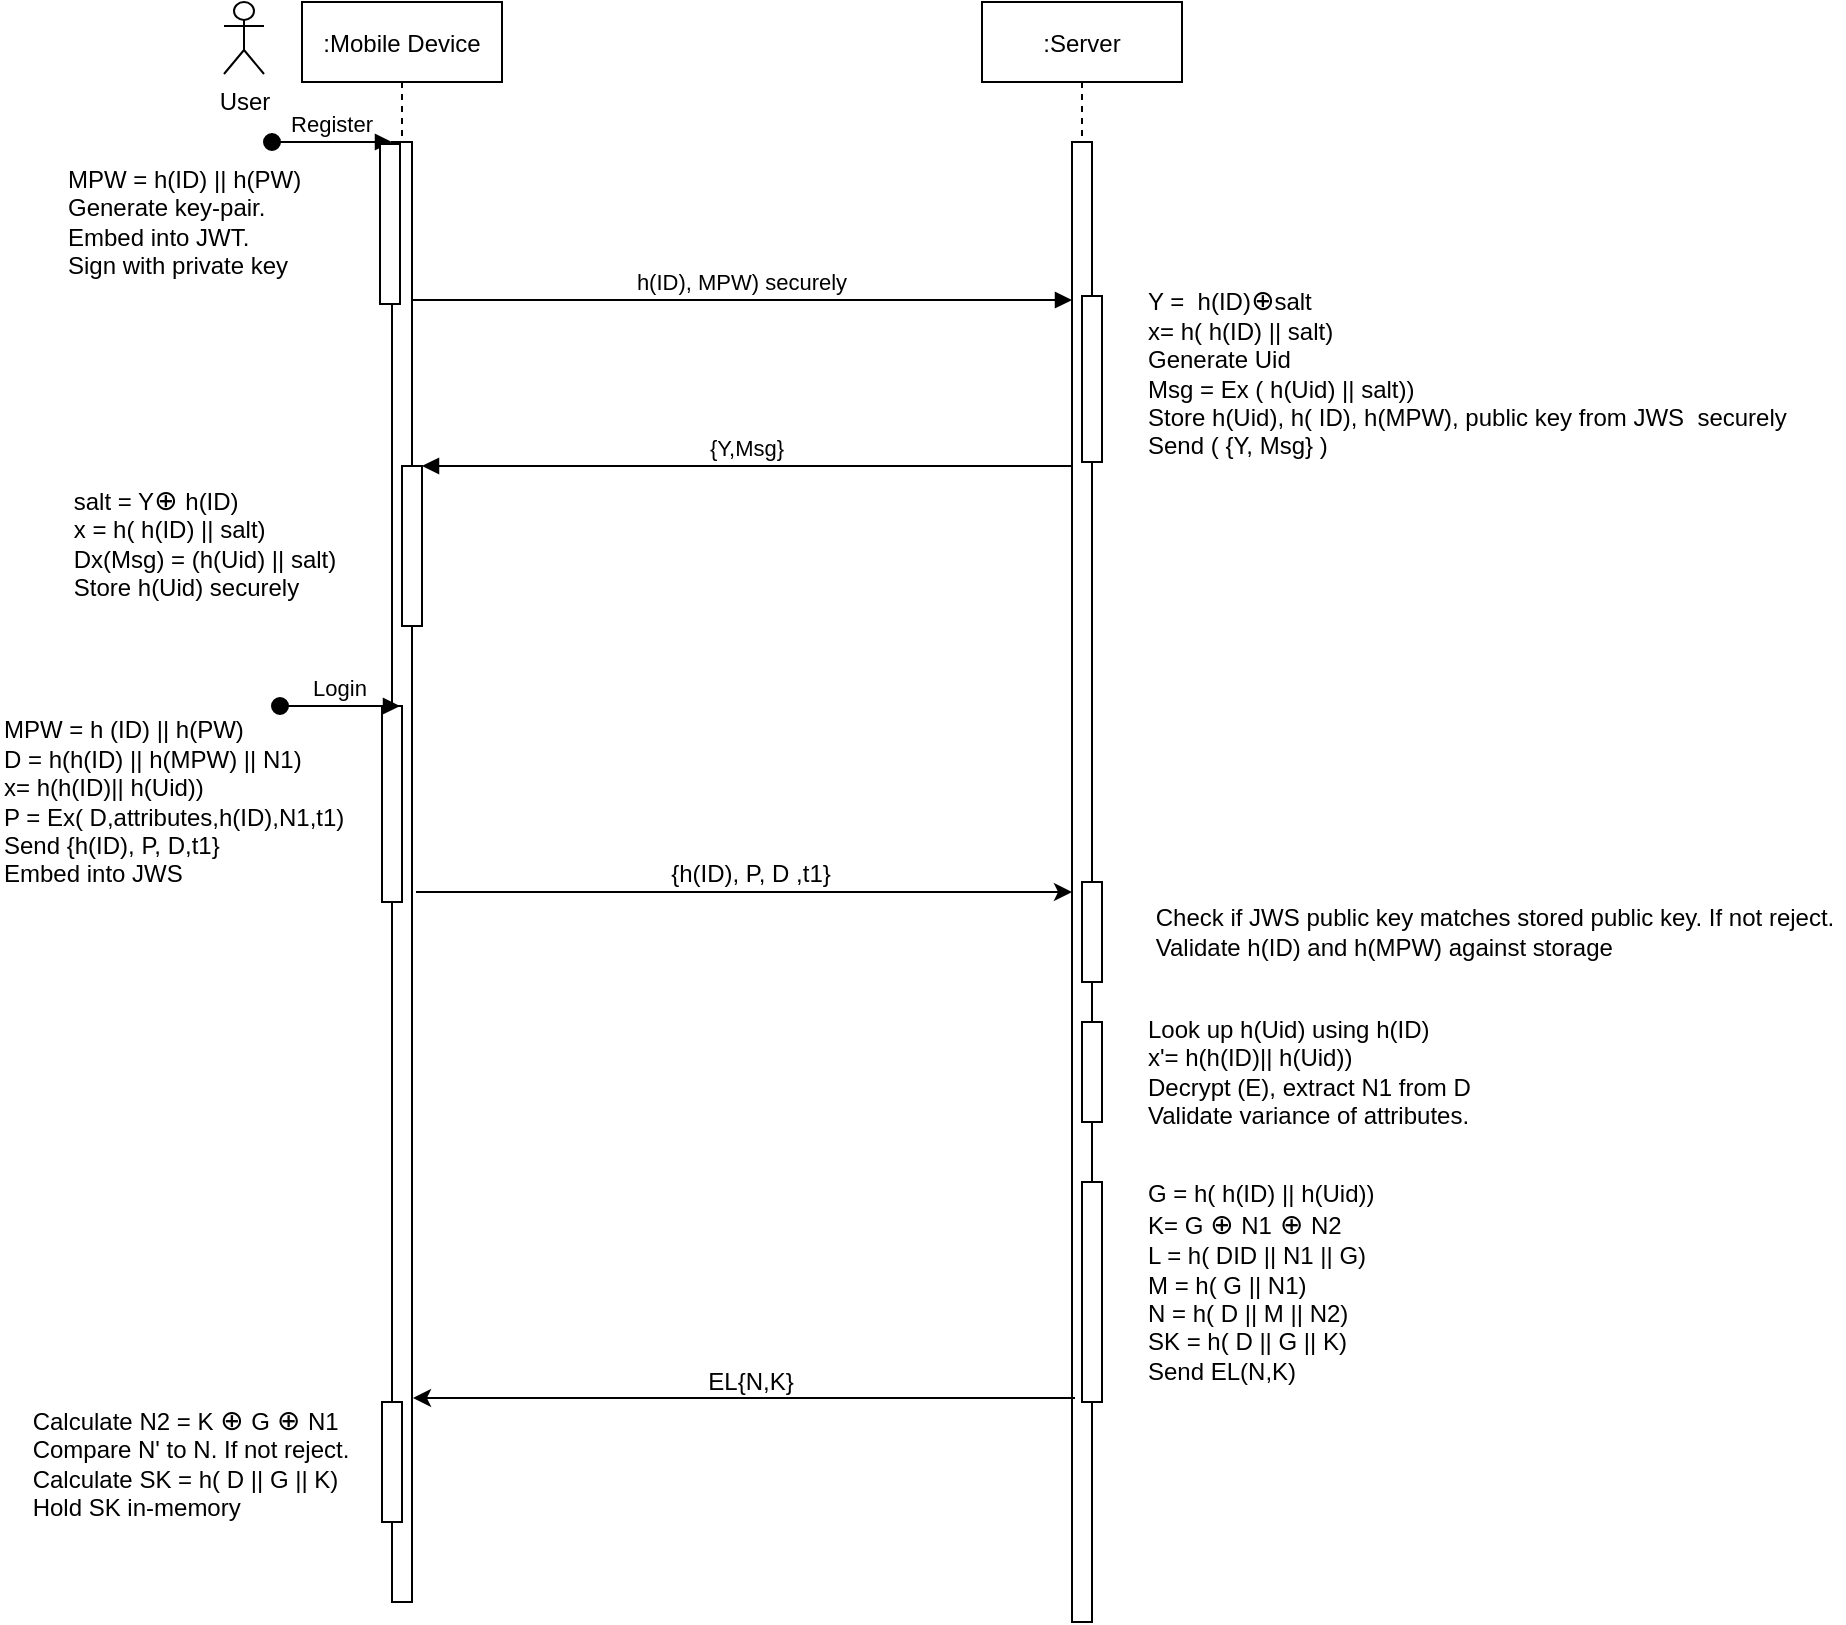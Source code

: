 <mxfile version="15.9.4" type="github">
  <diagram id="kgpKYQtTHZ0yAKxKKP6v" name="Page-1">
    <mxGraphModel dx="949" dy="571" grid="1" gridSize="10" guides="1" tooltips="1" connect="1" arrows="1" fold="1" page="1" pageScale="1" pageWidth="850" pageHeight="1100" math="0" shadow="0">
      <root>
        <mxCell id="0" />
        <mxCell id="1" parent="0" />
        <mxCell id="3nuBFxr9cyL0pnOWT2aG-1" value=":Mobile Device" style="shape=umlLifeline;perimeter=lifelinePerimeter;container=1;collapsible=0;recursiveResize=0;rounded=0;shadow=0;strokeWidth=1;" parent="1" vertex="1">
          <mxGeometry x="179" y="80" width="100" height="800" as="geometry" />
        </mxCell>
        <mxCell id="3nuBFxr9cyL0pnOWT2aG-2" value="" style="points=[];perimeter=orthogonalPerimeter;rounded=0;shadow=0;strokeWidth=1;" parent="3nuBFxr9cyL0pnOWT2aG-1" vertex="1">
          <mxGeometry x="45" y="70" width="10" height="730" as="geometry" />
        </mxCell>
        <mxCell id="3nuBFxr9cyL0pnOWT2aG-3" value="Register" style="verticalAlign=bottom;startArrow=oval;endArrow=block;startSize=8;shadow=0;strokeWidth=1;" parent="3nuBFxr9cyL0pnOWT2aG-1" target="3nuBFxr9cyL0pnOWT2aG-2" edge="1">
          <mxGeometry relative="1" as="geometry">
            <mxPoint x="-15" y="70" as="sourcePoint" />
          </mxGeometry>
        </mxCell>
        <mxCell id="3nuBFxr9cyL0pnOWT2aG-4" value="" style="points=[];perimeter=orthogonalPerimeter;rounded=0;shadow=0;strokeWidth=1;" parent="3nuBFxr9cyL0pnOWT2aG-1" vertex="1">
          <mxGeometry x="50" y="232" width="10" height="80" as="geometry" />
        </mxCell>
        <mxCell id="C2U9HuYAeTP8XwX2KnLO-2" value="" style="html=1;points=[];perimeter=orthogonalPerimeter;" parent="3nuBFxr9cyL0pnOWT2aG-1" vertex="1">
          <mxGeometry x="40" y="352" width="10" height="98" as="geometry" />
        </mxCell>
        <mxCell id="C2U9HuYAeTP8XwX2KnLO-4" value="" style="html=1;points=[];perimeter=orthogonalPerimeter;" parent="3nuBFxr9cyL0pnOWT2aG-1" vertex="1">
          <mxGeometry x="39" y="71" width="10" height="80" as="geometry" />
        </mxCell>
        <mxCell id="C2U9HuYAeTP8XwX2KnLO-9" value="Login" style="verticalAlign=bottom;startArrow=oval;endArrow=block;startSize=8;shadow=0;strokeWidth=1;" parent="3nuBFxr9cyL0pnOWT2aG-1" edge="1">
          <mxGeometry relative="1" as="geometry">
            <mxPoint x="-11" y="352" as="sourcePoint" />
            <mxPoint x="49" y="352" as="targetPoint" />
          </mxGeometry>
        </mxCell>
        <mxCell id="orVg1k1KsBT4zMQbl33w-8" value="" style="html=1;points=[];perimeter=orthogonalPerimeter;" parent="3nuBFxr9cyL0pnOWT2aG-1" vertex="1">
          <mxGeometry x="40" y="700" width="10" height="60" as="geometry" />
        </mxCell>
        <mxCell id="3nuBFxr9cyL0pnOWT2aG-5" value=":Server" style="shape=umlLifeline;perimeter=lifelinePerimeter;container=1;collapsible=0;recursiveResize=0;rounded=0;shadow=0;strokeWidth=1;" parent="1" vertex="1">
          <mxGeometry x="519" y="80" width="100" height="810" as="geometry" />
        </mxCell>
        <mxCell id="3nuBFxr9cyL0pnOWT2aG-6" value="" style="points=[];perimeter=orthogonalPerimeter;rounded=0;shadow=0;strokeWidth=1;" parent="3nuBFxr9cyL0pnOWT2aG-5" vertex="1">
          <mxGeometry x="45" y="70" width="10" height="740" as="geometry" />
        </mxCell>
        <mxCell id="C2U9HuYAeTP8XwX2KnLO-3" value="" style="html=1;points=[];perimeter=orthogonalPerimeter;" parent="3nuBFxr9cyL0pnOWT2aG-5" vertex="1">
          <mxGeometry x="50" y="147" width="10" height="83" as="geometry" />
        </mxCell>
        <mxCell id="C2U9HuYAeTP8XwX2KnLO-14" value="" style="html=1;points=[];perimeter=orthogonalPerimeter;fontFamily=Helvetica;fontSize=12;fontColor=#000000;" parent="3nuBFxr9cyL0pnOWT2aG-5" vertex="1">
          <mxGeometry x="50" y="440" width="10" height="50" as="geometry" />
        </mxCell>
        <mxCell id="orVg1k1KsBT4zMQbl33w-3" value="" style="html=1;points=[];perimeter=orthogonalPerimeter;fontFamily=Helvetica;fontSize=12;fontColor=#000000;" parent="3nuBFxr9cyL0pnOWT2aG-5" vertex="1">
          <mxGeometry x="50" y="510" width="10" height="50" as="geometry" />
        </mxCell>
        <mxCell id="orVg1k1KsBT4zMQbl33w-4" value="" style="html=1;points=[];perimeter=orthogonalPerimeter;fontFamily=Helvetica;fontSize=12;fontColor=#000000;" parent="3nuBFxr9cyL0pnOWT2aG-5" vertex="1">
          <mxGeometry x="50" y="590" width="10" height="110" as="geometry" />
        </mxCell>
        <mxCell id="3nuBFxr9cyL0pnOWT2aG-8" value="h(ID), MPW) securely" style="verticalAlign=bottom;endArrow=block;entryX=0;entryY=0;shadow=0;strokeWidth=1;" parent="1" edge="1">
          <mxGeometry relative="1" as="geometry">
            <mxPoint x="234" y="229" as="sourcePoint" />
            <mxPoint x="564" y="229.0" as="targetPoint" />
            <Array as="points">
              <mxPoint x="409" y="229" />
            </Array>
          </mxGeometry>
        </mxCell>
        <mxCell id="3nuBFxr9cyL0pnOWT2aG-9" value="{Y,Msg}" style="verticalAlign=bottom;endArrow=block;entryX=1;entryY=0;shadow=0;strokeWidth=1;" parent="1" target="3nuBFxr9cyL0pnOWT2aG-4" edge="1">
          <mxGeometry relative="1" as="geometry">
            <mxPoint x="564" y="312" as="sourcePoint" />
          </mxGeometry>
        </mxCell>
        <mxCell id="C2U9HuYAeTP8XwX2KnLO-1" value="User" style="shape=umlActor;verticalLabelPosition=bottom;verticalAlign=top;html=1;outlineConnect=0;" parent="1" vertex="1">
          <mxGeometry x="140" y="80" width="20" height="36" as="geometry" />
        </mxCell>
        <mxCell id="C2U9HuYAeTP8XwX2KnLO-5" value="MPW = h(ID) || h(PW)&amp;nbsp;&lt;br&gt;Generate key-pair.&lt;br&gt;Embed into JWT. &lt;br&gt;Sign with private key" style="text;html=1;align=left;verticalAlign=middle;resizable=0;points=[];autosize=1;strokeColor=none;fillColor=none;" parent="1" vertex="1">
          <mxGeometry x="60" y="160" width="140" height="60" as="geometry" />
        </mxCell>
        <mxCell id="C2U9HuYAeTP8XwX2KnLO-7" value="Y =&amp;nbsp; h(ID)&lt;span id=&quot;docs-internal-guid-e49e2a0b-7fff-2932-c1dd-dcc5686d5943&quot;&gt;&lt;span style=&quot;background-color: rgb(255 , 255 , 255) ; vertical-align: baseline&quot;&gt;&lt;font style=&quot;font-size: 14px&quot;&gt;⊕&lt;/font&gt;&lt;/span&gt;&lt;/span&gt;salt &lt;br&gt;x= h( h(ID) || salt)&lt;br&gt;Generate Uid&lt;br&gt;Msg = Ex ( h(Uid) || salt))&lt;br&gt;Store h(Uid), h( ID), h(MPW), public key from JWS&amp;nbsp; securely&lt;br&gt;Send ( {Y, Msg} )" style="text;html=1;align=left;verticalAlign=middle;resizable=0;points=[];autosize=1;strokeColor=none;fillColor=none;" parent="1" vertex="1">
          <mxGeometry x="600" y="220" width="330" height="90" as="geometry" />
        </mxCell>
        <mxCell id="C2U9HuYAeTP8XwX2KnLO-8" value="&lt;div style=&quot;text-align: left&quot;&gt;&lt;span&gt;salt = Y&lt;/span&gt;&lt;span style=&quot;font-size: 14px ; background-color: rgb(255 , 255 , 255)&quot;&gt;⊕ &lt;/span&gt;&lt;span style=&quot;background-color: rgb(255 , 255 , 255)&quot;&gt;h(ID)&lt;/span&gt;&lt;/div&gt;&lt;span style=&quot;background-color: rgb(255 , 255 , 255)&quot;&gt;&lt;div style=&quot;text-align: left&quot;&gt;x = h( h(ID) || salt)&lt;/div&gt;&lt;font style=&quot;font-size: 12px&quot;&gt;&lt;div style=&quot;text-align: left&quot;&gt;Dx(Msg) = &lt;span&gt;(h(Uid) || salt)&lt;/span&gt;&lt;/div&gt;&lt;/font&gt;&lt;/span&gt;&lt;span style=&quot;background-color: rgb(255 , 255 , 255)&quot;&gt;&lt;div style=&quot;text-align: left&quot;&gt;Store h(Uid) securely&lt;/div&gt;&lt;/span&gt;" style="text;html=1;align=center;verticalAlign=middle;resizable=0;points=[];autosize=1;strokeColor=none;fillColor=none;" parent="1" vertex="1">
          <mxGeometry x="55" y="320" width="150" height="60" as="geometry" />
        </mxCell>
        <mxCell id="C2U9HuYAeTP8XwX2KnLO-10" value="MPW = h (ID) || h(PW)&lt;br&gt;D = h(h(ID) || h(MPW) || N1)&lt;br&gt;x= h(h(ID)|| h(Uid))&lt;br&gt;P = Ex( D,attributes,h(ID),N1,t1)&lt;br&gt;Send {h(ID), P, D,t1}&lt;br&gt;Embed into JWS" style="text;html=1;align=left;verticalAlign=middle;resizable=0;points=[];autosize=1;strokeColor=none;fillColor=none;fontSize=12;fontFamily=Helvetica;fontColor=#000000;" parent="1" vertex="1">
          <mxGeometry x="28" y="435" width="190" height="90" as="geometry" />
        </mxCell>
        <mxCell id="C2U9HuYAeTP8XwX2KnLO-12" value="" style="endArrow=classic;html=1;rounded=0;fontFamily=Helvetica;fontSize=12;fontColor=#000000;" parent="1" edge="1">
          <mxGeometry width="50" height="50" relative="1" as="geometry">
            <mxPoint x="236" y="525" as="sourcePoint" />
            <mxPoint x="564" y="525" as="targetPoint" />
          </mxGeometry>
        </mxCell>
        <mxCell id="C2U9HuYAeTP8XwX2KnLO-13" value="{h(ID), P, D ,t1}" style="text;html=1;align=center;verticalAlign=middle;resizable=0;points=[];autosize=1;strokeColor=none;fillColor=none;fontSize=12;fontFamily=Helvetica;fontColor=#000000;" parent="1" vertex="1">
          <mxGeometry x="353" y="506" width="100" height="20" as="geometry" />
        </mxCell>
        <mxCell id="C2U9HuYAeTP8XwX2KnLO-15" value="&lt;div style=&quot;text-align: left&quot;&gt;&lt;span&gt;Check if JWS public key matches stored public key. If not reject.&lt;br&gt;&lt;/span&gt;&lt;/div&gt;&lt;div style=&quot;text-align: left&quot;&gt;&lt;span&gt;Validate h(ID) and h(MPW) against storage&lt;/span&gt;&lt;/div&gt;" style="text;html=1;align=center;verticalAlign=middle;resizable=0;points=[];autosize=1;strokeColor=none;fillColor=none;fontSize=12;fontFamily=Helvetica;fontColor=#000000;" parent="1" vertex="1">
          <mxGeometry x="600" y="530" width="350" height="30" as="geometry" />
        </mxCell>
        <mxCell id="orVg1k1KsBT4zMQbl33w-1" value="G = h( h(ID) || h(Uid))&lt;br&gt;K= G&amp;nbsp;&lt;span style=&quot;font-size: 14px ; background-color: rgb(255 , 255 , 255)&quot;&gt;⊕&amp;nbsp;&lt;/span&gt;&lt;span style=&quot;background-color: rgb(255 , 255 , 255)&quot;&gt;N1&lt;/span&gt;&lt;span style=&quot;font-size: 14px ; background-color: rgb(255 , 255 , 255)&quot;&gt;&amp;nbsp;&lt;/span&gt;&lt;span style=&quot;font-size: 14px ; background-color: rgb(255 , 255 , 255)&quot;&gt;⊕&amp;nbsp;&lt;/span&gt;&lt;span style=&quot;background-color: rgb(255 , 255 , 255)&quot;&gt;N2&lt;br&gt;L = h( DID || N1 || G)&lt;br&gt;M = h( G || N1)&lt;br&gt;N = h( D || M || N2)&lt;br&gt;SK = h( D || G || K)&lt;br&gt;Send EL(N,K)&lt;/span&gt;" style="text;html=1;align=left;verticalAlign=middle;resizable=0;points=[];autosize=1;strokeColor=none;fillColor=none;" parent="1" vertex="1">
          <mxGeometry x="600" y="670" width="130" height="100" as="geometry" />
        </mxCell>
        <mxCell id="orVg1k1KsBT4zMQbl33w-2" value="Look up h(Uid) using h(ID)&lt;br&gt;x&#39;= h(h(ID)|| h(Uid))&lt;br&gt;Decrypt (E), extract N1 from D&lt;br&gt;Validate variance of attributes." style="text;html=1;align=left;verticalAlign=middle;resizable=0;points=[];autosize=1;strokeColor=none;fillColor=none;" parent="1" vertex="1">
          <mxGeometry x="600" y="585" width="180" height="60" as="geometry" />
        </mxCell>
        <mxCell id="orVg1k1KsBT4zMQbl33w-5" value="" style="endArrow=classic;html=1;rounded=0;" parent="1" edge="1">
          <mxGeometry width="50" height="50" relative="1" as="geometry">
            <mxPoint x="565.5" y="778" as="sourcePoint" />
            <mxPoint x="234.5" y="778" as="targetPoint" />
          </mxGeometry>
        </mxCell>
        <mxCell id="orVg1k1KsBT4zMQbl33w-6" value="EL{N,K}" style="text;html=1;align=center;verticalAlign=middle;resizable=0;points=[];autosize=1;strokeColor=none;fillColor=none;" parent="1" vertex="1">
          <mxGeometry x="373" y="760" width="60" height="20" as="geometry" />
        </mxCell>
        <mxCell id="orVg1k1KsBT4zMQbl33w-7" value="&lt;div style=&quot;text-align: left&quot;&gt;&lt;span&gt;Calculate N2 = K&amp;nbsp;&lt;/span&gt;&lt;span style=&quot;font-size: 14px ; background-color: rgb(255 , 255 , 255)&quot;&gt;⊕&amp;nbsp;&lt;/span&gt;&lt;span&gt;G&amp;nbsp;&lt;/span&gt;&lt;span style=&quot;font-size: 14px ; background-color: rgb(255 , 255 , 255)&quot;&gt;⊕&amp;nbsp;&lt;/span&gt;&lt;span style=&quot;background-color: rgb(255 , 255 , 255)&quot;&gt;N1&lt;/span&gt;&lt;/div&gt;&lt;div style=&quot;text-align: left&quot;&gt;&lt;span&gt;Compare N&#39; to N. If not reject.&lt;/span&gt;&lt;/div&gt;&lt;div style=&quot;text-align: left&quot;&gt;&lt;span&gt;Calculate SK = h( D || G || K)&lt;/span&gt;&lt;/div&gt;&lt;div style=&quot;text-align: left&quot;&gt;&lt;span&gt;Hold SK in-memory&lt;/span&gt;&lt;/div&gt;" style="text;html=1;align=center;verticalAlign=middle;resizable=0;points=[];autosize=1;strokeColor=none;fillColor=none;" parent="1" vertex="1">
          <mxGeometry x="38" y="780" width="170" height="60" as="geometry" />
        </mxCell>
      </root>
    </mxGraphModel>
  </diagram>
</mxfile>
